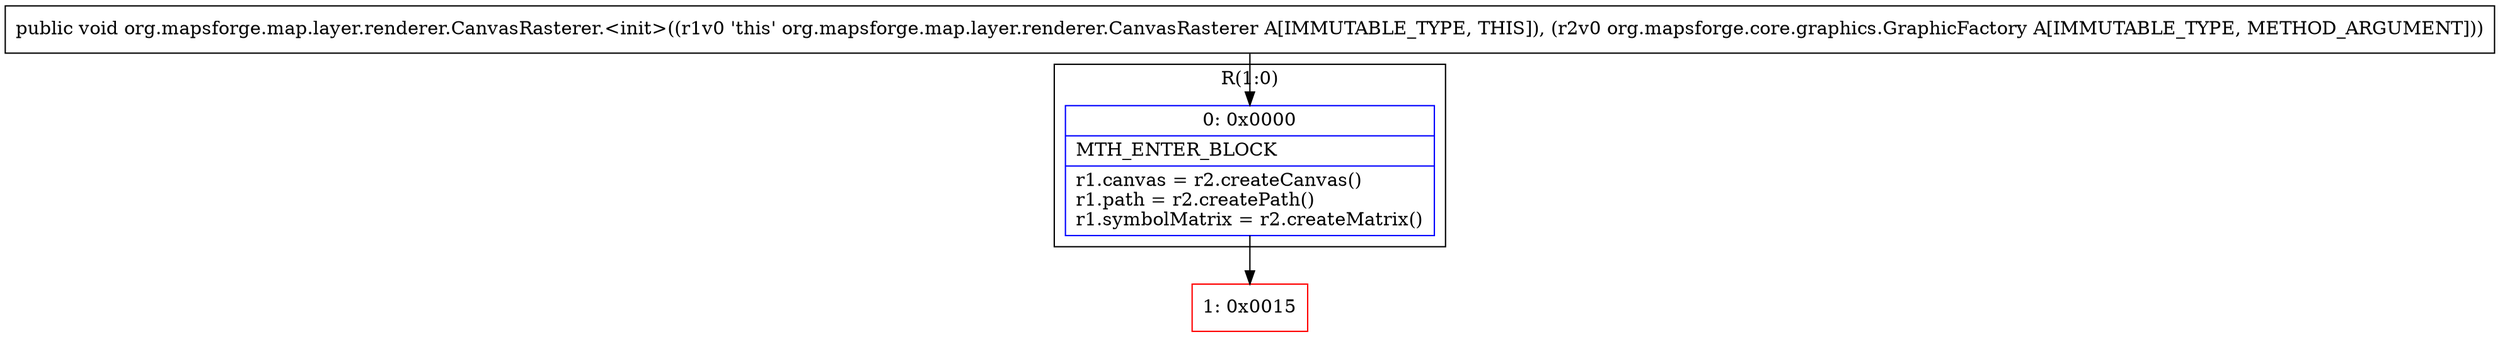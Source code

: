 digraph "CFG fororg.mapsforge.map.layer.renderer.CanvasRasterer.\<init\>(Lorg\/mapsforge\/core\/graphics\/GraphicFactory;)V" {
subgraph cluster_Region_1016851977 {
label = "R(1:0)";
node [shape=record,color=blue];
Node_0 [shape=record,label="{0\:\ 0x0000|MTH_ENTER_BLOCK\l|r1.canvas = r2.createCanvas()\lr1.path = r2.createPath()\lr1.symbolMatrix = r2.createMatrix()\l}"];
}
Node_1 [shape=record,color=red,label="{1\:\ 0x0015}"];
MethodNode[shape=record,label="{public void org.mapsforge.map.layer.renderer.CanvasRasterer.\<init\>((r1v0 'this' org.mapsforge.map.layer.renderer.CanvasRasterer A[IMMUTABLE_TYPE, THIS]), (r2v0 org.mapsforge.core.graphics.GraphicFactory A[IMMUTABLE_TYPE, METHOD_ARGUMENT])) }"];
MethodNode -> Node_0;
Node_0 -> Node_1;
}

